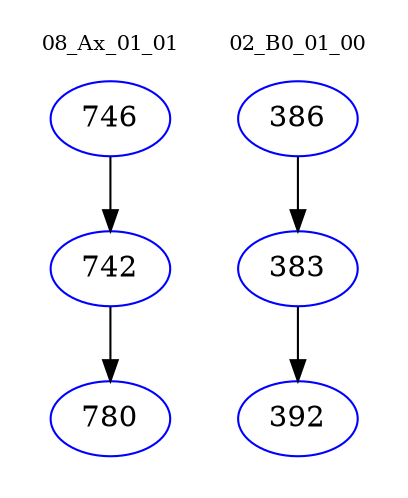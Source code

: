 digraph{
subgraph cluster_0 {
color = white
label = "08_Ax_01_01";
fontsize=10;
T0_746 [label="746", color="blue"]
T0_746 -> T0_742 [color="black"]
T0_742 [label="742", color="blue"]
T0_742 -> T0_780 [color="black"]
T0_780 [label="780", color="blue"]
}
subgraph cluster_1 {
color = white
label = "02_B0_01_00";
fontsize=10;
T1_386 [label="386", color="blue"]
T1_386 -> T1_383 [color="black"]
T1_383 [label="383", color="blue"]
T1_383 -> T1_392 [color="black"]
T1_392 [label="392", color="blue"]
}
}
